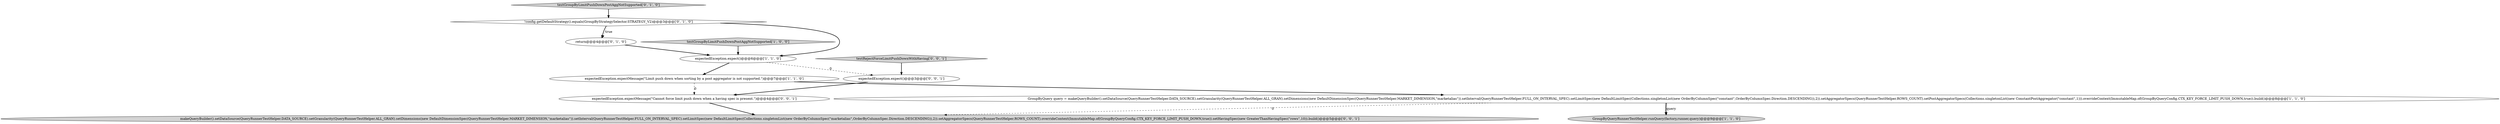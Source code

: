 digraph {
9 [style = filled, label = "makeQueryBuilder().setDataSource(QueryRunnerTestHelper.DATA_SOURCE).setGranularity(QueryRunnerTestHelper.ALL_GRAN).setDimensions(new DefaultDimensionSpec(QueryRunnerTestHelper.MARKET_DIMENSION,\"marketalias\")).setInterval(QueryRunnerTestHelper.FULL_ON_INTERVAL_SPEC).setLimitSpec(new DefaultLimitSpec(Collections.singletonList(new OrderByColumnSpec(\"marketalias\",OrderByColumnSpec.Direction.DESCENDING)),2)).setAggregatorSpecs(QueryRunnerTestHelper.ROWS_COUNT).overrideContext(ImmutableMap.of(GroupByQueryConfig.CTX_KEY_FORCE_LIMIT_PUSH_DOWN,true)).setHavingSpec(new GreaterThanHavingSpec(\"rows\",10)).build()@@@5@@@['0', '0', '1']", fillcolor = lightgray, shape = ellipse image = "AAA0AAABBB3BBB"];
2 [style = filled, label = "GroupByQuery query = makeQueryBuilder().setDataSource(QueryRunnerTestHelper.DATA_SOURCE).setGranularity(QueryRunnerTestHelper.ALL_GRAN).setDimensions(new DefaultDimensionSpec(QueryRunnerTestHelper.MARKET_DIMENSION,\"marketalias\")).setInterval(QueryRunnerTestHelper.FULL_ON_INTERVAL_SPEC).setLimitSpec(new DefaultLimitSpec(Collections.singletonList(new OrderByColumnSpec(\"constant\",OrderByColumnSpec.Direction.DESCENDING)),2)).setAggregatorSpecs(QueryRunnerTestHelper.ROWS_COUNT).setPostAggregatorSpecs(Collections.singletonList(new ConstantPostAggregator(\"constant\",1))).overrideContext(ImmutableMap.of(GroupByQueryConfig.CTX_KEY_FORCE_LIMIT_PUSH_DOWN,true)).build()@@@8@@@['1', '1', '0']", fillcolor = white, shape = ellipse image = "AAA0AAABBB1BBB"];
4 [style = filled, label = "GroupByQueryRunnerTestHelper.runQuery(factory,runner,query)@@@9@@@['1', '1', '0']", fillcolor = lightgray, shape = ellipse image = "AAA0AAABBB1BBB"];
3 [style = filled, label = "expectedException.expect()@@@6@@@['1', '1', '0']", fillcolor = white, shape = ellipse image = "AAA0AAABBB1BBB"];
6 [style = filled, label = "testGroupByLimitPushDownPostAggNotSupported['0', '1', '0']", fillcolor = lightgray, shape = diamond image = "AAA0AAABBB2BBB"];
7 [style = filled, label = "return@@@4@@@['0', '1', '0']", fillcolor = white, shape = ellipse image = "AAA1AAABBB2BBB"];
8 [style = filled, label = "expectedException.expect()@@@3@@@['0', '0', '1']", fillcolor = white, shape = ellipse image = "AAA0AAABBB3BBB"];
11 [style = filled, label = "testRejectForceLimitPushDownWithHaving['0', '0', '1']", fillcolor = lightgray, shape = diamond image = "AAA0AAABBB3BBB"];
0 [style = filled, label = "expectedException.expectMessage(\"Limit push down when sorting by a post aggregator is not supported.\")@@@7@@@['1', '1', '0']", fillcolor = white, shape = ellipse image = "AAA0AAABBB1BBB"];
10 [style = filled, label = "expectedException.expectMessage(\"Cannot force limit push down when a having spec is present.\")@@@4@@@['0', '0', '1']", fillcolor = white, shape = ellipse image = "AAA0AAABBB3BBB"];
1 [style = filled, label = "testGroupByLimitPushDownPostAggNotSupported['1', '0', '0']", fillcolor = lightgray, shape = diamond image = "AAA0AAABBB1BBB"];
5 [style = filled, label = "!config.getDefaultStrategy().equals(GroupByStrategySelector.STRATEGY_V2)@@@3@@@['0', '1', '0']", fillcolor = white, shape = diamond image = "AAA1AAABBB2BBB"];
2->9 [style = dashed, label="0"];
1->3 [style = bold, label=""];
5->3 [style = bold, label=""];
0->10 [style = dashed, label="0"];
0->2 [style = bold, label=""];
3->8 [style = dashed, label="0"];
2->4 [style = bold, label=""];
11->8 [style = bold, label=""];
5->7 [style = dotted, label="true"];
2->4 [style = solid, label="query"];
3->0 [style = bold, label=""];
8->10 [style = bold, label=""];
5->7 [style = bold, label=""];
6->5 [style = bold, label=""];
10->9 [style = bold, label=""];
7->3 [style = bold, label=""];
}
